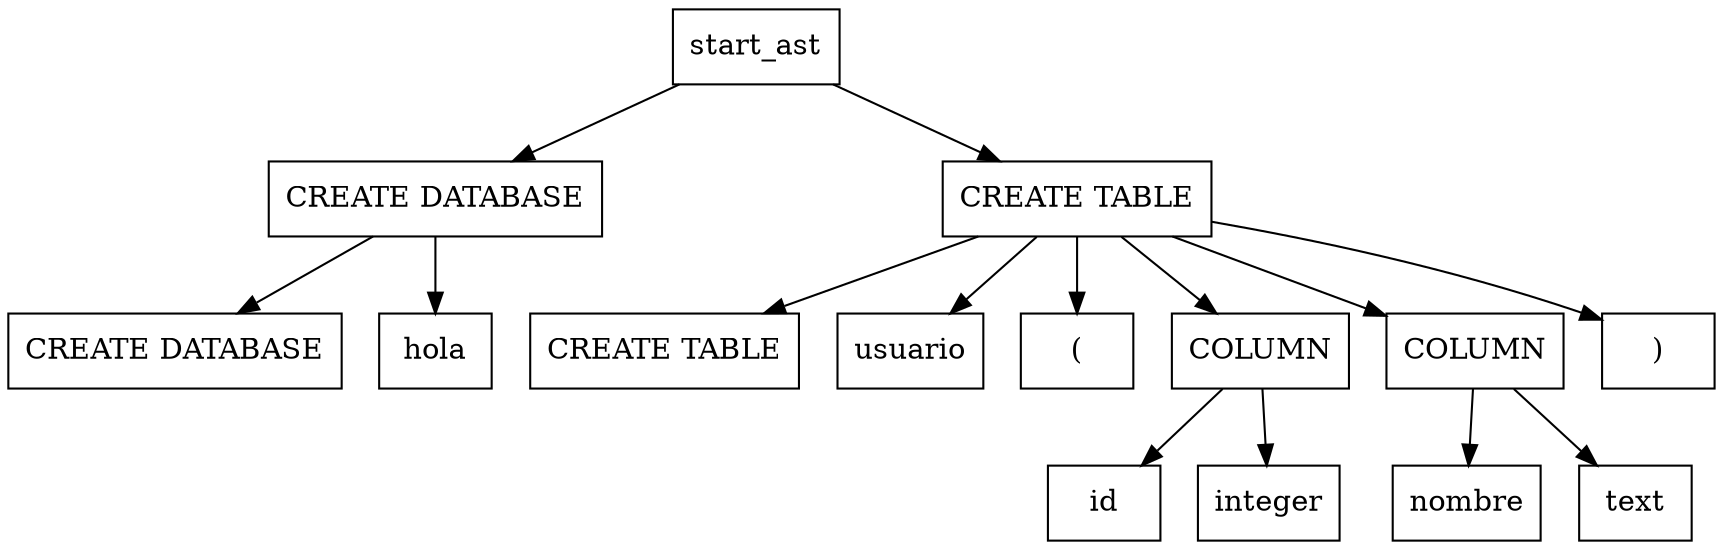 digraph AST { 
 node [shape=record];
node0[label ="CREATE DATABASE"];
start_ast -> node0;
node1[label="CREATE DATABASE"];
node0 -> node1;
node2[label="hola"];
node0 -> node2;
node12[label ="CREATE TABLE"];
start_ast -> node12;
node13[label="CREATE TABLE"];
node12 -> node13;
node14[label="usuario"];
node12 -> node14;
node15[label="("];
node12 -> node15;
node6[label="COLUMN"];
node12 -> node6;
node7[label="id"];
node6 -> node7;
node8[label="integer"];
node6 -> node8;
node9[label="COLUMN"];
node12 -> node9;
node10[label="nombre"];
node9 -> node10;
node11[label="text"];
node9 -> node11;
node16[label=")"];
node12 -> node16;

}
